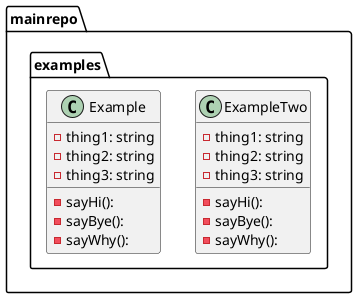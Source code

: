 @startuml
package ...mainrepo.examples{
class ExampleTwo {
-thing1: string
-thing2: string
-thing3: string
-sayHi(): 
-sayBye(): 
-sayWhy(): 
}
}
package ...mainrepo.examples{
class Example {
-thing1: string
-thing2: string
-thing3: string
-sayHi(): 
-sayBye(): 
-sayWhy(): 
}
}

@enduml